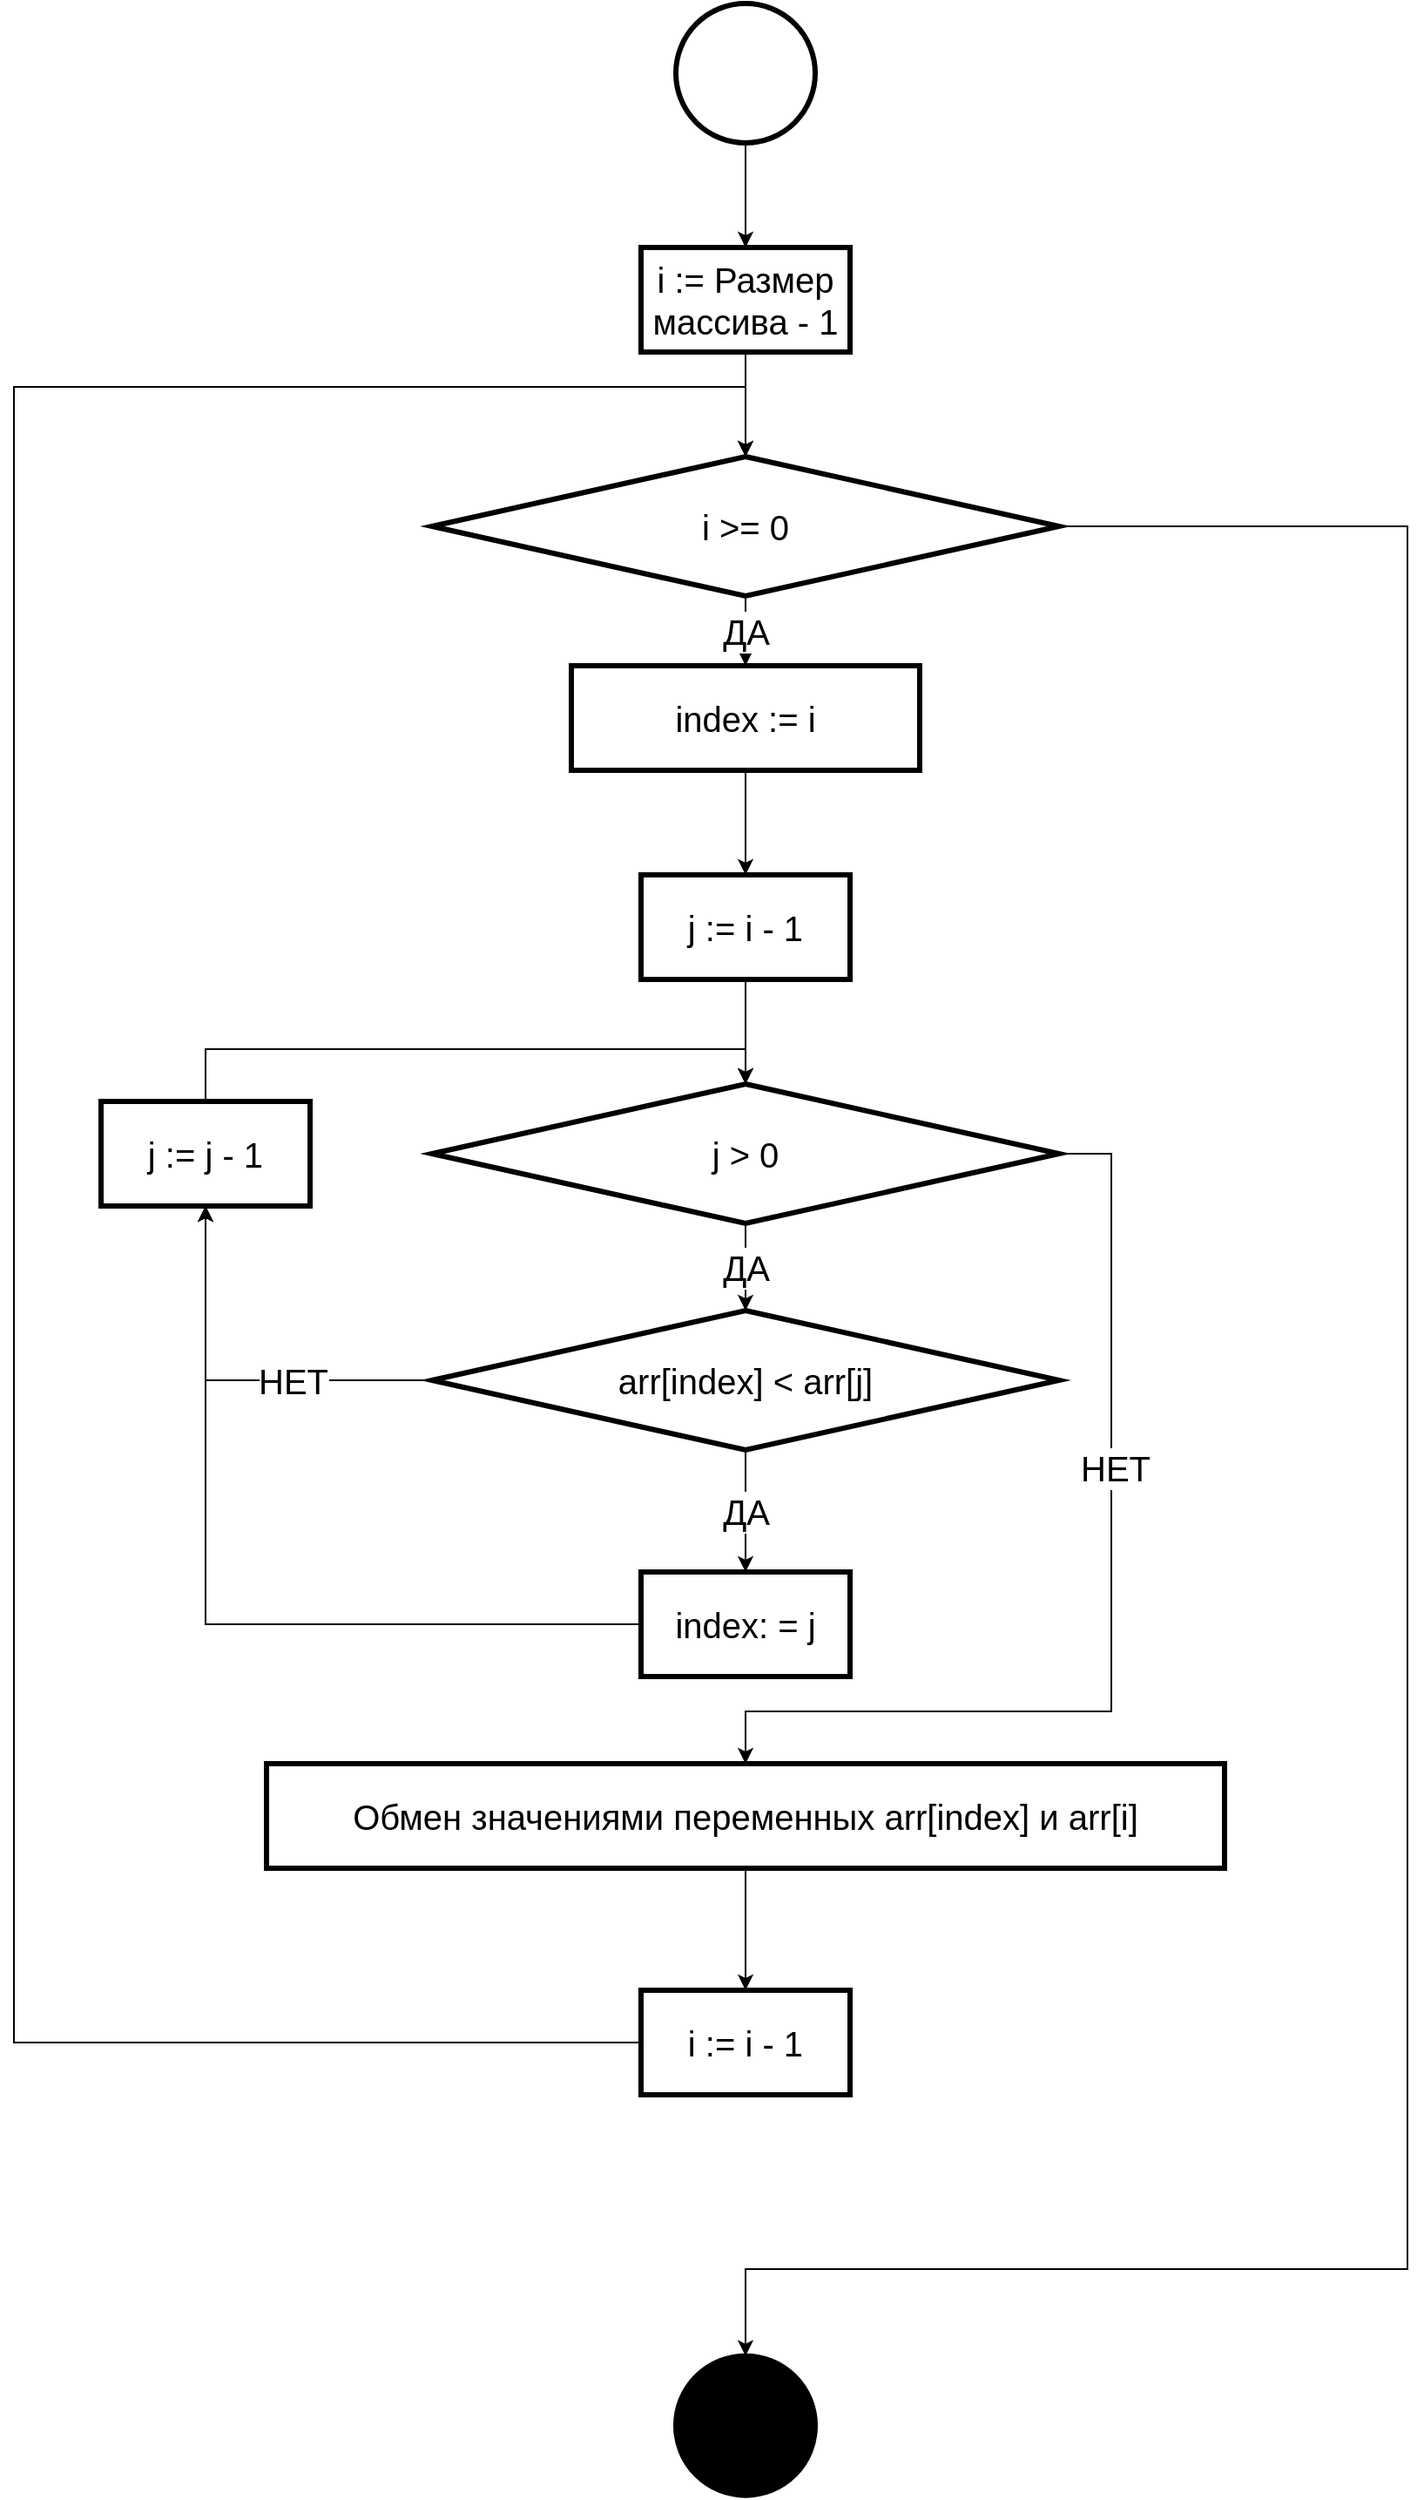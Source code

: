 <mxfile version="10.6.3" type="device"><diagram name="Page-1" id="74b105a0-9070-1c63-61bc-23e55f88626e"><mxGraphModel dx="720" dy="1175" grid="1" gridSize="10" guides="1" tooltips="1" connect="1" arrows="1" fold="1" page="1" pageScale="1.5" pageWidth="827" pageHeight="1169" background="none" math="0" shadow="0"><root><object label="" id="0"><mxCell style=";html=1;"/></object><mxCell id="1" style=";html=1;" parent="0"/><mxCell id="YPEwxK0X3bBFNLmrdwPr-18" style="edgeStyle=orthogonalEdgeStyle;rounded=0;orthogonalLoop=1;jettySize=auto;html=1;entryX=0.5;entryY=0;entryDx=0;entryDy=0;" edge="1" parent="1" source="YPEwxK0X3bBFNLmrdwPr-1" target="YPEwxK0X3bBFNLmrdwPr-11"><mxGeometry relative="1" as="geometry"/></mxCell><mxCell id="YPEwxK0X3bBFNLmrdwPr-1" value="" style="ellipse;whiteSpace=wrap;html=1;aspect=fixed;strokeWidth=3;" vertex="1" parent="1"><mxGeometry x="580" y="20" width="80" height="80" as="geometry"/></mxCell><mxCell id="YPEwxK0X3bBFNLmrdwPr-26" value="ДА" style="edgeStyle=orthogonalEdgeStyle;rounded=0;orthogonalLoop=1;jettySize=auto;html=1;entryX=0.5;entryY=0;entryDx=0;entryDy=0;fontSize=20;" edge="1" parent="1" source="YPEwxK0X3bBFNLmrdwPr-8" target="YPEwxK0X3bBFNLmrdwPr-9"><mxGeometry relative="1" as="geometry"/></mxCell><mxCell id="YPEwxK0X3bBFNLmrdwPr-56" style="edgeStyle=orthogonalEdgeStyle;rounded=0;orthogonalLoop=1;jettySize=auto;html=1;fontSize=20;fontColor=#000000;" edge="1" parent="1" source="YPEwxK0X3bBFNLmrdwPr-8" target="YPEwxK0X3bBFNLmrdwPr-55"><mxGeometry relative="1" as="geometry"><Array as="points"><mxPoint x="1000" y="320"/><mxPoint x="1000" y="1320"/><mxPoint x="620" y="1320"/></Array></mxGeometry></mxCell><mxCell id="YPEwxK0X3bBFNLmrdwPr-8" value="&lt;font style=&quot;font-size: 20px&quot;&gt;i &amp;gt;= 0&lt;/font&gt;" style="rhombus;whiteSpace=wrap;html=1;strokeWidth=3;" vertex="1" parent="1"><mxGeometry x="440" y="280" width="360" height="80" as="geometry"/></mxCell><mxCell id="YPEwxK0X3bBFNLmrdwPr-27" style="edgeStyle=orthogonalEdgeStyle;rounded=0;orthogonalLoop=1;jettySize=auto;html=1;entryX=0.5;entryY=0;entryDx=0;entryDy=0;" edge="1" parent="1" source="YPEwxK0X3bBFNLmrdwPr-9" target="YPEwxK0X3bBFNLmrdwPr-13"><mxGeometry relative="1" as="geometry"/></mxCell><mxCell id="YPEwxK0X3bBFNLmrdwPr-9" value="&lt;font style=&quot;font-size: 20px&quot;&gt;index := i&lt;br&gt;&lt;/font&gt;" style="rounded=0;whiteSpace=wrap;html=1;strokeWidth=3;glass=0;shadow=0;" vertex="1" parent="1"><mxGeometry x="520" y="400" width="200" height="60" as="geometry"/></mxCell><mxCell id="YPEwxK0X3bBFNLmrdwPr-19" style="edgeStyle=orthogonalEdgeStyle;rounded=0;orthogonalLoop=1;jettySize=auto;html=1;entryX=0.5;entryY=0;entryDx=0;entryDy=0;" edge="1" parent="1" source="YPEwxK0X3bBFNLmrdwPr-11" target="YPEwxK0X3bBFNLmrdwPr-8"><mxGeometry relative="1" as="geometry"/></mxCell><mxCell id="YPEwxK0X3bBFNLmrdwPr-11" value="&lt;font style=&quot;font-size: 20px&quot;&gt;i := Размер массива - 1&lt;/font&gt;" style="rounded=0;whiteSpace=wrap;html=1;shadow=0;glass=0;strokeWidth=3;" vertex="1" parent="1"><mxGeometry x="560" y="160" width="120" height="60" as="geometry"/></mxCell><mxCell id="YPEwxK0X3bBFNLmrdwPr-29" style="edgeStyle=orthogonalEdgeStyle;rounded=0;orthogonalLoop=1;jettySize=auto;html=1;entryX=0.5;entryY=0;entryDx=0;entryDy=0;" edge="1" parent="1" source="YPEwxK0X3bBFNLmrdwPr-13" target="YPEwxK0X3bBFNLmrdwPr-28"><mxGeometry relative="1" as="geometry"/></mxCell><mxCell id="YPEwxK0X3bBFNLmrdwPr-13" value="&lt;font style=&quot;font-size: 20px&quot;&gt;j := i - 1&lt;/font&gt;" style="rounded=0;whiteSpace=wrap;html=1;shadow=0;glass=0;strokeWidth=3;" vertex="1" parent="1"><mxGeometry x="560" y="520" width="120" height="60" as="geometry"/></mxCell><mxCell id="YPEwxK0X3bBFNLmrdwPr-32" value="&lt;font style=&quot;font-size: 20px&quot;&gt;ДА&lt;/font&gt;" style="edgeStyle=orthogonalEdgeStyle;rounded=0;orthogonalLoop=1;jettySize=auto;html=1;entryX=0.5;entryY=0;entryDx=0;entryDy=0;" edge="1" parent="1" source="YPEwxK0X3bBFNLmrdwPr-28" target="YPEwxK0X3bBFNLmrdwPr-31"><mxGeometry relative="1" as="geometry"/></mxCell><mxCell id="YPEwxK0X3bBFNLmrdwPr-47" style="edgeStyle=orthogonalEdgeStyle;rounded=0;orthogonalLoop=1;jettySize=auto;html=1;fontSize=20;entryX=0.5;entryY=0;entryDx=0;entryDy=0;" edge="1" parent="1" source="YPEwxK0X3bBFNLmrdwPr-28" target="YPEwxK0X3bBFNLmrdwPr-46"><mxGeometry relative="1" as="geometry"><mxPoint x="840" y="730" as="targetPoint"/><Array as="points"><mxPoint x="830" y="680"/><mxPoint x="830" y="1000"/><mxPoint x="620" y="1000"/></Array></mxGeometry></mxCell><mxCell id="YPEwxK0X3bBFNLmrdwPr-48" value="НЕТ&lt;br&gt;" style="text;html=1;resizable=0;points=[];align=center;verticalAlign=middle;labelBackgroundColor=#ffffff;fontSize=20;" vertex="1" connectable="0" parent="YPEwxK0X3bBFNLmrdwPr-47"><mxGeometry x="-0.288" y="2" relative="1" as="geometry"><mxPoint as="offset"/></mxGeometry></mxCell><mxCell id="YPEwxK0X3bBFNLmrdwPr-28" value="&lt;font style=&quot;font-size: 20px&quot;&gt;j &amp;gt; 0&lt;/font&gt;" style="rhombus;whiteSpace=wrap;html=1;strokeWidth=3;" vertex="1" parent="1"><mxGeometry x="440" y="640" width="360" height="80" as="geometry"/></mxCell><mxCell id="YPEwxK0X3bBFNLmrdwPr-35" value="ДА&lt;br&gt;" style="edgeStyle=orthogonalEdgeStyle;rounded=0;orthogonalLoop=1;jettySize=auto;html=1;entryX=0.5;entryY=0;entryDx=0;entryDy=0;fontSize=20;" edge="1" parent="1" source="YPEwxK0X3bBFNLmrdwPr-31" target="YPEwxK0X3bBFNLmrdwPr-34"><mxGeometry relative="1" as="geometry"/></mxCell><mxCell id="YPEwxK0X3bBFNLmrdwPr-42" value="НЕТ" style="edgeStyle=orthogonalEdgeStyle;rounded=0;orthogonalLoop=1;jettySize=auto;html=1;entryX=0.5;entryY=1;entryDx=0;entryDy=0;fontSize=20;" edge="1" parent="1" source="YPEwxK0X3bBFNLmrdwPr-31" target="YPEwxK0X3bBFNLmrdwPr-40"><mxGeometry x="-0.304" relative="1" as="geometry"><mxPoint as="offset"/></mxGeometry></mxCell><mxCell id="YPEwxK0X3bBFNLmrdwPr-31" value="&lt;span style=&quot;font-size: 20px&quot;&gt;arr[index] &amp;lt; arr[j]&lt;/span&gt;" style="rhombus;whiteSpace=wrap;html=1;strokeWidth=3;" vertex="1" parent="1"><mxGeometry x="440" y="770" width="360" height="80" as="geometry"/></mxCell><mxCell id="YPEwxK0X3bBFNLmrdwPr-45" style="edgeStyle=orthogonalEdgeStyle;rounded=0;orthogonalLoop=1;jettySize=auto;html=1;entryX=0.5;entryY=1;entryDx=0;entryDy=0;fontSize=20;" edge="1" parent="1" source="YPEwxK0X3bBFNLmrdwPr-34" target="YPEwxK0X3bBFNLmrdwPr-40"><mxGeometry relative="1" as="geometry"/></mxCell><mxCell id="YPEwxK0X3bBFNLmrdwPr-34" value="index: = j" style="rounded=0;whiteSpace=wrap;html=1;shadow=0;glass=0;strokeWidth=3;fontSize=20;" vertex="1" parent="1"><mxGeometry x="560" y="920" width="120" height="60" as="geometry"/></mxCell><mxCell id="YPEwxK0X3bBFNLmrdwPr-44" style="edgeStyle=orthogonalEdgeStyle;rounded=0;orthogonalLoop=1;jettySize=auto;html=1;entryX=0.5;entryY=0;entryDx=0;entryDy=0;fontSize=20;exitX=0.5;exitY=0;exitDx=0;exitDy=0;" edge="1" parent="1" source="YPEwxK0X3bBFNLmrdwPr-40" target="YPEwxK0X3bBFNLmrdwPr-28"><mxGeometry relative="1" as="geometry"/></mxCell><mxCell id="YPEwxK0X3bBFNLmrdwPr-40" value="j := j - 1" style="rounded=0;whiteSpace=wrap;html=1;shadow=0;glass=0;strokeWidth=3;fontSize=20;" vertex="1" parent="1"><mxGeometry x="250" y="650" width="120" height="60" as="geometry"/></mxCell><mxCell id="YPEwxK0X3bBFNLmrdwPr-50" style="edgeStyle=orthogonalEdgeStyle;rounded=0;orthogonalLoop=1;jettySize=auto;html=1;entryX=0.5;entryY=0;entryDx=0;entryDy=0;fontSize=20;" edge="1" parent="1" source="YPEwxK0X3bBFNLmrdwPr-46" target="YPEwxK0X3bBFNLmrdwPr-49"><mxGeometry relative="1" as="geometry"/></mxCell><mxCell id="YPEwxK0X3bBFNLmrdwPr-46" value="Обмен значениями переменных arr[index] и arr[i]" style="rounded=0;whiteSpace=wrap;html=1;shadow=0;glass=0;strokeWidth=3;fontSize=20;" vertex="1" parent="1"><mxGeometry x="345" y="1030" width="550" height="60" as="geometry"/></mxCell><mxCell id="YPEwxK0X3bBFNLmrdwPr-51" style="edgeStyle=orthogonalEdgeStyle;rounded=0;orthogonalLoop=1;jettySize=auto;html=1;entryX=0.5;entryY=0;entryDx=0;entryDy=0;fontSize=20;" edge="1" parent="1" source="YPEwxK0X3bBFNLmrdwPr-49" target="YPEwxK0X3bBFNLmrdwPr-8"><mxGeometry relative="1" as="geometry"><Array as="points"><mxPoint x="200" y="1190"/><mxPoint x="200" y="240"/><mxPoint x="620" y="240"/></Array></mxGeometry></mxCell><mxCell id="YPEwxK0X3bBFNLmrdwPr-49" value="i := i - 1" style="rounded=0;whiteSpace=wrap;html=1;shadow=0;glass=0;strokeWidth=3;fontSize=20;" vertex="1" parent="1"><mxGeometry x="560" y="1160" width="120" height="60" as="geometry"/></mxCell><mxCell id="YPEwxK0X3bBFNLmrdwPr-55" value="" style="ellipse;whiteSpace=wrap;html=1;aspect=fixed;strokeWidth=3;fillColor=#000000;" vertex="1" parent="1"><mxGeometry x="580" y="1369.833" width="80" height="80" as="geometry"/></mxCell></root></mxGraphModel></diagram></mxfile>
